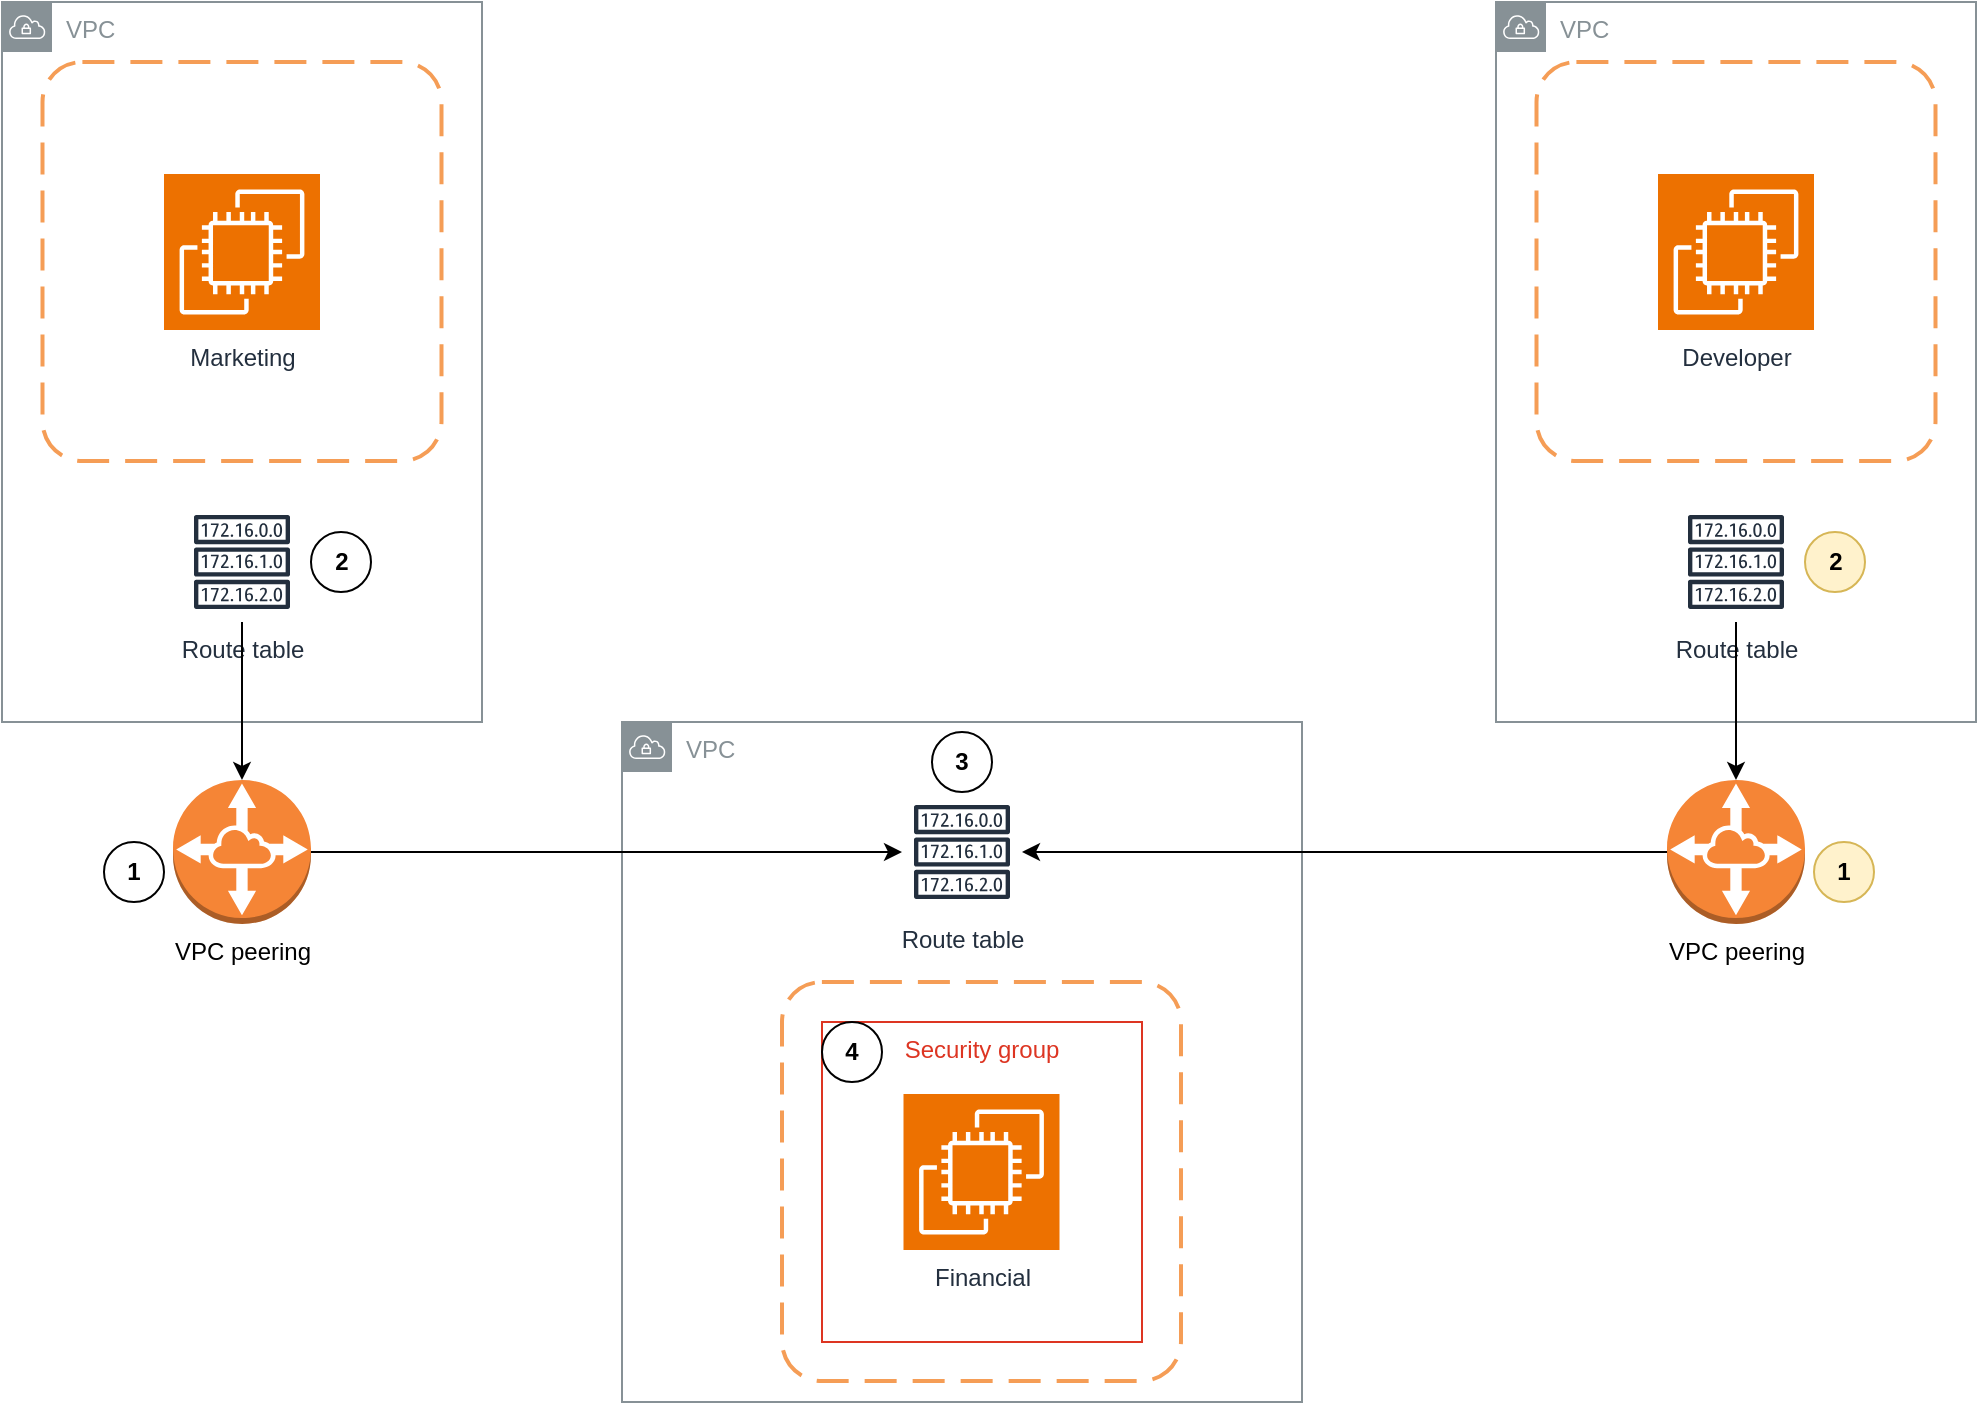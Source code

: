 <mxfile version="26.0.6" pages="2">
  <diagram name="VPC Peering" id="BfJBYVwbmYD2d--w5A34">
    <mxGraphModel dx="1674" dy="760" grid="1" gridSize="10" guides="1" tooltips="1" connect="1" arrows="1" fold="1" page="1" pageScale="1" pageWidth="827" pageHeight="1169" math="0" shadow="0">
      <root>
        <mxCell id="0" />
        <mxCell id="1" parent="0" />
        <mxCell id="UQ3-S7Dx66AIJ2ZyxujE-1" value="VPC" style="sketch=0;outlineConnect=0;gradientColor=none;html=1;whiteSpace=wrap;fontSize=12;fontStyle=0;shape=mxgraph.aws4.group;grIcon=mxgraph.aws4.group_vpc;strokeColor=#879196;fillColor=none;verticalAlign=top;align=left;spacingLeft=30;fontColor=#879196;dashed=0;" vertex="1" parent="1">
          <mxGeometry x="80" y="80" width="240" height="360" as="geometry" />
        </mxCell>
        <mxCell id="UQ3-S7Dx66AIJ2ZyxujE-2" value="" style="rounded=1;arcSize=10;dashed=1;strokeColor=#F59D56;fillColor=none;gradientColor=none;dashPattern=8 4;strokeWidth=2;" vertex="1" parent="1">
          <mxGeometry x="100.25" y="110" width="199.5" height="199.5" as="geometry" />
        </mxCell>
        <mxCell id="UQ3-S7Dx66AIJ2ZyxujE-3" value="Marketing" style="sketch=0;points=[[0,0,0],[0.25,0,0],[0.5,0,0],[0.75,0,0],[1,0,0],[0,1,0],[0.25,1,0],[0.5,1,0],[0.75,1,0],[1,1,0],[0,0.25,0],[0,0.5,0],[0,0.75,0],[1,0.25,0],[1,0.5,0],[1,0.75,0]];outlineConnect=0;fontColor=#232F3E;fillColor=#ED7100;strokeColor=#ffffff;dashed=0;verticalLabelPosition=bottom;verticalAlign=top;align=center;html=1;fontSize=12;fontStyle=0;aspect=fixed;shape=mxgraph.aws4.resourceIcon;resIcon=mxgraph.aws4.ec2;" vertex="1" parent="1">
          <mxGeometry x="161" y="166" width="78" height="78" as="geometry" />
        </mxCell>
        <mxCell id="UQ3-S7Dx66AIJ2ZyxujE-4" value="VPC" style="sketch=0;outlineConnect=0;gradientColor=none;html=1;whiteSpace=wrap;fontSize=12;fontStyle=0;shape=mxgraph.aws4.group;grIcon=mxgraph.aws4.group_vpc;strokeColor=#879196;fillColor=none;verticalAlign=top;align=left;spacingLeft=30;fontColor=#879196;dashed=0;" vertex="1" parent="1">
          <mxGeometry x="390" y="440" width="340" height="340" as="geometry" />
        </mxCell>
        <mxCell id="UQ3-S7Dx66AIJ2ZyxujE-5" value="" style="rounded=1;arcSize=10;dashed=1;strokeColor=#F59D56;fillColor=none;gradientColor=none;dashPattern=8 4;strokeWidth=2;" vertex="1" parent="1">
          <mxGeometry x="470" y="570" width="199.5" height="199.5" as="geometry" />
        </mxCell>
        <mxCell id="UQ3-S7Dx66AIJ2ZyxujE-6" value="Financial" style="sketch=0;points=[[0,0,0],[0.25,0,0],[0.5,0,0],[0.75,0,0],[1,0,0],[0,1,0],[0.25,1,0],[0.5,1,0],[0.75,1,0],[1,1,0],[0,0.25,0],[0,0.5,0],[0,0.75,0],[1,0.25,0],[1,0.5,0],[1,0.75,0]];outlineConnect=0;fontColor=#232F3E;fillColor=#ED7100;strokeColor=#ffffff;dashed=0;verticalLabelPosition=bottom;verticalAlign=top;align=center;html=1;fontSize=12;fontStyle=0;aspect=fixed;shape=mxgraph.aws4.resourceIcon;resIcon=mxgraph.aws4.ec2;" vertex="1" parent="1">
          <mxGeometry x="530.75" y="626" width="78" height="78" as="geometry" />
        </mxCell>
        <mxCell id="UQ3-S7Dx66AIJ2ZyxujE-12" style="edgeStyle=orthogonalEdgeStyle;rounded=0;orthogonalLoop=1;jettySize=auto;html=1;" edge="1" parent="1" source="UQ3-S7Dx66AIJ2ZyxujE-10" target="UQ3-S7Dx66AIJ2ZyxujE-16">
          <mxGeometry relative="1" as="geometry" />
        </mxCell>
        <mxCell id="UQ3-S7Dx66AIJ2ZyxujE-10" value="VPC peering" style="outlineConnect=0;dashed=0;verticalLabelPosition=bottom;verticalAlign=top;align=center;html=1;shape=mxgraph.aws3.vpc_peering;fillColor=#F58536;gradientColor=none;" vertex="1" parent="1">
          <mxGeometry x="165.5" y="469" width="69" height="72" as="geometry" />
        </mxCell>
        <mxCell id="UQ3-S7Dx66AIJ2ZyxujE-14" value="Route table" style="sketch=0;outlineConnect=0;fontColor=#232F3E;gradientColor=none;strokeColor=#232F3E;fillColor=#ffffff;dashed=0;verticalLabelPosition=bottom;verticalAlign=top;align=center;html=1;fontSize=12;fontStyle=0;aspect=fixed;shape=mxgraph.aws4.resourceIcon;resIcon=mxgraph.aws4.route_table;" vertex="1" parent="1">
          <mxGeometry x="170" y="330" width="60" height="60" as="geometry" />
        </mxCell>
        <mxCell id="UQ3-S7Dx66AIJ2ZyxujE-15" style="edgeStyle=orthogonalEdgeStyle;rounded=0;orthogonalLoop=1;jettySize=auto;html=1;entryX=0.5;entryY=0;entryDx=0;entryDy=0;entryPerimeter=0;" edge="1" parent="1" source="UQ3-S7Dx66AIJ2ZyxujE-14" target="UQ3-S7Dx66AIJ2ZyxujE-10">
          <mxGeometry relative="1" as="geometry" />
        </mxCell>
        <mxCell id="UQ3-S7Dx66AIJ2ZyxujE-16" value="Route table" style="sketch=0;outlineConnect=0;fontColor=#232F3E;gradientColor=none;strokeColor=#232F3E;fillColor=#ffffff;dashed=0;verticalLabelPosition=bottom;verticalAlign=top;align=center;html=1;fontSize=12;fontStyle=0;aspect=fixed;shape=mxgraph.aws4.resourceIcon;resIcon=mxgraph.aws4.route_table;" vertex="1" parent="1">
          <mxGeometry x="530" y="475" width="60" height="60" as="geometry" />
        </mxCell>
        <mxCell id="UQ3-S7Dx66AIJ2ZyxujE-17" value="Security group" style="fillColor=none;strokeColor=#DD3522;verticalAlign=top;fontStyle=0;fontColor=#DD3522;whiteSpace=wrap;html=1;" vertex="1" parent="1">
          <mxGeometry x="490" y="590" width="160" height="160" as="geometry" />
        </mxCell>
        <mxCell id="UQ3-S7Dx66AIJ2ZyxujE-19" value="1" style="ellipse;whiteSpace=wrap;html=1;aspect=fixed;fontStyle=1" vertex="1" parent="1">
          <mxGeometry x="131" y="500" width="30" height="30" as="geometry" />
        </mxCell>
        <mxCell id="UQ3-S7Dx66AIJ2ZyxujE-20" value="2" style="ellipse;whiteSpace=wrap;html=1;aspect=fixed;fontStyle=1" vertex="1" parent="1">
          <mxGeometry x="234.5" y="345" width="30" height="30" as="geometry" />
        </mxCell>
        <mxCell id="UQ3-S7Dx66AIJ2ZyxujE-21" value="3" style="ellipse;whiteSpace=wrap;html=1;aspect=fixed;fontStyle=1" vertex="1" parent="1">
          <mxGeometry x="545" y="445" width="30" height="30" as="geometry" />
        </mxCell>
        <mxCell id="UQ3-S7Dx66AIJ2ZyxujE-22" value="4" style="ellipse;whiteSpace=wrap;html=1;aspect=fixed;fontStyle=1" vertex="1" parent="1">
          <mxGeometry x="490" y="590" width="30" height="30" as="geometry" />
        </mxCell>
        <mxCell id="UQ3-S7Dx66AIJ2ZyxujE-23" value="VPC" style="sketch=0;outlineConnect=0;gradientColor=none;html=1;whiteSpace=wrap;fontSize=12;fontStyle=0;shape=mxgraph.aws4.group;grIcon=mxgraph.aws4.group_vpc;strokeColor=#879196;fillColor=none;verticalAlign=top;align=left;spacingLeft=30;fontColor=#879196;dashed=0;" vertex="1" parent="1">
          <mxGeometry x="827" y="80" width="240" height="360" as="geometry" />
        </mxCell>
        <mxCell id="UQ3-S7Dx66AIJ2ZyxujE-24" value="" style="rounded=1;arcSize=10;dashed=1;strokeColor=#F59D56;fillColor=none;gradientColor=none;dashPattern=8 4;strokeWidth=2;" vertex="1" parent="1">
          <mxGeometry x="847.25" y="110" width="199.5" height="199.5" as="geometry" />
        </mxCell>
        <mxCell id="UQ3-S7Dx66AIJ2ZyxujE-25" value="Developer" style="sketch=0;points=[[0,0,0],[0.25,0,0],[0.5,0,0],[0.75,0,0],[1,0,0],[0,1,0],[0.25,1,0],[0.5,1,0],[0.75,1,0],[1,1,0],[0,0.25,0],[0,0.5,0],[0,0.75,0],[1,0.25,0],[1,0.5,0],[1,0.75,0]];outlineConnect=0;fontColor=#232F3E;fillColor=#ED7100;strokeColor=#ffffff;dashed=0;verticalLabelPosition=bottom;verticalAlign=top;align=center;html=1;fontSize=12;fontStyle=0;aspect=fixed;shape=mxgraph.aws4.resourceIcon;resIcon=mxgraph.aws4.ec2;" vertex="1" parent="1">
          <mxGeometry x="908" y="166" width="78" height="78" as="geometry" />
        </mxCell>
        <mxCell id="UQ3-S7Dx66AIJ2ZyxujE-26" value="Route table" style="sketch=0;outlineConnect=0;fontColor=#232F3E;gradientColor=none;strokeColor=#232F3E;fillColor=#ffffff;dashed=0;verticalLabelPosition=bottom;verticalAlign=top;align=center;html=1;fontSize=12;fontStyle=0;aspect=fixed;shape=mxgraph.aws4.resourceIcon;resIcon=mxgraph.aws4.route_table;" vertex="1" parent="1">
          <mxGeometry x="917" y="330" width="60" height="60" as="geometry" />
        </mxCell>
        <mxCell id="UQ3-S7Dx66AIJ2ZyxujE-27" value="2" style="ellipse;whiteSpace=wrap;html=1;aspect=fixed;fontStyle=1;fillColor=#fff2cc;strokeColor=#d6b656;" vertex="1" parent="1">
          <mxGeometry x="981.5" y="345" width="30" height="30" as="geometry" />
        </mxCell>
        <mxCell id="UQ3-S7Dx66AIJ2ZyxujE-30" style="edgeStyle=orthogonalEdgeStyle;rounded=0;orthogonalLoop=1;jettySize=auto;html=1;" edge="1" parent="1" source="UQ3-S7Dx66AIJ2ZyxujE-28" target="UQ3-S7Dx66AIJ2ZyxujE-16">
          <mxGeometry relative="1" as="geometry" />
        </mxCell>
        <mxCell id="UQ3-S7Dx66AIJ2ZyxujE-28" value="VPC peering" style="outlineConnect=0;dashed=0;verticalLabelPosition=bottom;verticalAlign=top;align=center;html=1;shape=mxgraph.aws3.vpc_peering;fillColor=#F58536;gradientColor=none;" vertex="1" parent="1">
          <mxGeometry x="912.5" y="469" width="69" height="72" as="geometry" />
        </mxCell>
        <mxCell id="UQ3-S7Dx66AIJ2ZyxujE-29" style="edgeStyle=orthogonalEdgeStyle;rounded=0;orthogonalLoop=1;jettySize=auto;html=1;entryX=0.5;entryY=0;entryDx=0;entryDy=0;entryPerimeter=0;" edge="1" parent="1" source="UQ3-S7Dx66AIJ2ZyxujE-26" target="UQ3-S7Dx66AIJ2ZyxujE-28">
          <mxGeometry relative="1" as="geometry" />
        </mxCell>
        <mxCell id="UQ3-S7Dx66AIJ2ZyxujE-31" value="1" style="ellipse;whiteSpace=wrap;html=1;aspect=fixed;fontStyle=1;fillStyle=auto;fillColor=#fff2cc;strokeColor=#d6b656;" vertex="1" parent="1">
          <mxGeometry x="986" y="500" width="30" height="30" as="geometry" />
        </mxCell>
      </root>
    </mxGraphModel>
  </diagram>
  <diagram id="zdvPL0EepbM3utq5RQz7" name="RDS">
    <mxGraphModel dx="1834" dy="1160" grid="0" gridSize="10" guides="1" tooltips="1" connect="1" arrows="1" fold="1" page="0" pageScale="1" pageWidth="827" pageHeight="1169" math="0" shadow="0">
      <root>
        <mxCell id="0" />
        <mxCell id="1" parent="0" />
        <mxCell id="u0xU5s94ZhSzKIXWFsp2-2" value="Region" style="points=[[0,0],[0.25,0],[0.5,0],[0.75,0],[1,0],[1,0.25],[1,0.5],[1,0.75],[1,1],[0.75,1],[0.5,1],[0.25,1],[0,1],[0,0.75],[0,0.5],[0,0.25]];outlineConnect=0;gradientColor=none;html=1;whiteSpace=wrap;fontSize=12;fontStyle=0;container=1;pointerEvents=0;collapsible=0;recursiveResize=0;shape=mxgraph.aws4.group;grIcon=mxgraph.aws4.group_region;strokeColor=#00A4A6;fillColor=none;verticalAlign=top;align=left;spacingLeft=30;fontColor=#147EBA;dashed=1;" vertex="1" parent="1">
          <mxGeometry x="-70" y="50" width="1050" height="620" as="geometry" />
        </mxCell>
        <mxCell id="u0xU5s94ZhSzKIXWFsp2-4" value="Availability Zone B" style="fillColor=none;strokeColor=#147EBA;dashed=1;verticalAlign=top;fontStyle=0;fontColor=#147EBA;whiteSpace=wrap;html=1;" vertex="1" parent="u0xU5s94ZhSzKIXWFsp2-2">
          <mxGeometry x="354" y="40" width="340" height="540" as="geometry" />
        </mxCell>
        <mxCell id="u0xU5s94ZhSzKIXWFsp2-5" value="Availability Zone C" style="fillColor=none;strokeColor=#147EBA;dashed=1;verticalAlign=top;fontStyle=0;fontColor=#147EBA;whiteSpace=wrap;html=1;" vertex="1" parent="u0xU5s94ZhSzKIXWFsp2-2">
          <mxGeometry x="695" y="40" width="340" height="540" as="geometry" />
        </mxCell>
        <mxCell id="u0xU5s94ZhSzKIXWFsp2-3" value="Availability Zone A" style="fillColor=none;strokeColor=#147EBA;dashed=1;verticalAlign=top;fontStyle=0;fontColor=#147EBA;whiteSpace=wrap;html=1;" vertex="1" parent="u0xU5s94ZhSzKIXWFsp2-2">
          <mxGeometry x="15" y="40" width="340" height="540" as="geometry" />
        </mxCell>
        <mxCell id="u0xU5s94ZhSzKIXWFsp2-1" value="VPC" style="points=[[0,0],[0.25,0],[0.5,0],[0.75,0],[1,0],[1,0.25],[1,0.5],[1,0.75],[1,1],[0.75,1],[0.5,1],[0.25,1],[0,1],[0,0.75],[0,0.5],[0,0.25]];outlineConnect=0;gradientColor=none;html=1;whiteSpace=wrap;fontSize=12;fontStyle=0;container=1;pointerEvents=0;collapsible=0;recursiveResize=0;shape=mxgraph.aws4.group;grIcon=mxgraph.aws4.group_vpc2;strokeColor=#8C4FFF;fillColor=none;verticalAlign=top;align=left;spacingLeft=30;fontColor=#AAB7B8;dashed=0;" vertex="1" parent="u0xU5s94ZhSzKIXWFsp2-2">
          <mxGeometry x="40" y="70" width="980" height="490" as="geometry" />
        </mxCell>
        <mxCell id="u0xU5s94ZhSzKIXWFsp2-14" style="edgeStyle=orthogonalEdgeStyle;rounded=0;orthogonalLoop=1;jettySize=auto;html=1;" edge="1" parent="u0xU5s94ZhSzKIXWFsp2-1" source="u0xU5s94ZhSzKIXWFsp2-8" target="u0xU5s94ZhSzKIXWFsp2-11">
          <mxGeometry relative="1" as="geometry" />
        </mxCell>
        <mxCell id="u0xU5s94ZhSzKIXWFsp2-15" value="&lt;b&gt;A&lt;/b&gt;synchronous Replication" style="edgeLabel;html=1;align=center;verticalAlign=middle;resizable=0;points=[];fontSize=15;fontFamily=Tahoma;labelBackgroundColor=#A9C4EB;" vertex="1" connectable="0" parent="u0xU5s94ZhSzKIXWFsp2-14">
          <mxGeometry x="-0.247" y="-1" relative="1" as="geometry">
            <mxPoint x="-28" y="-3" as="offset" />
          </mxGeometry>
        </mxCell>
        <mxCell id="u0xU5s94ZhSzKIXWFsp2-17" style="edgeStyle=orthogonalEdgeStyle;rounded=0;orthogonalLoop=1;jettySize=auto;html=1;" edge="1" parent="u0xU5s94ZhSzKIXWFsp2-1" source="u0xU5s94ZhSzKIXWFsp2-8" target="u0xU5s94ZhSzKIXWFsp2-16">
          <mxGeometry relative="1" as="geometry" />
        </mxCell>
        <mxCell id="u0xU5s94ZhSzKIXWFsp2-18" value="&lt;b&gt;S&lt;/b&gt;ynchronous Replication" style="edgeLabel;html=1;align=center;verticalAlign=middle;resizable=0;points=[];fontFamily=Tahoma;fontSize=15;labelBackgroundColor=#D4E1F5;" vertex="1" connectable="0" parent="u0xU5s94ZhSzKIXWFsp2-17">
          <mxGeometry x="0.331" y="4" relative="1" as="geometry">
            <mxPoint x="-54" y="2" as="offset" />
          </mxGeometry>
        </mxCell>
        <mxCell id="u0xU5s94ZhSzKIXWFsp2-8" value="" style="sketch=0;outlineConnect=0;fontColor=#232F3E;gradientColor=none;fillColor=#C925D1;strokeColor=none;dashed=0;verticalLabelPosition=bottom;verticalAlign=top;align=center;html=1;fontSize=12;fontStyle=0;aspect=fixed;pointerEvents=1;shape=mxgraph.aws4.rds_instance;" vertex="1" parent="u0xU5s94ZhSzKIXWFsp2-1">
          <mxGeometry x="430" y="201" width="78" height="78" as="geometry" />
        </mxCell>
        <mxCell id="u0xU5s94ZhSzKIXWFsp2-11" value="RDS DB Instance Read Replica" style="outlineConnect=0;dashed=0;verticalLabelPosition=bottom;verticalAlign=top;align=center;html=1;shape=mxgraph.aws3.rds_db_instance_read_replica;fillColor=#2E73B8;gradientColor=none;" vertex="1" parent="u0xU5s94ZhSzKIXWFsp2-1">
          <mxGeometry x="128" y="207" width="49.5" height="66" as="geometry" />
        </mxCell>
        <mxCell id="u0xU5s94ZhSzKIXWFsp2-16" value="RDS DB Standby Replica" style="outlineConnect=0;dashed=0;verticalLabelPosition=bottom;verticalAlign=top;align=center;html=1;shape=mxgraph.aws3.rds_db_instance_standby_multi_az;fillColor=#2E73B8;gradientColor=none;" vertex="1" parent="u0xU5s94ZhSzKIXWFsp2-1">
          <mxGeometry x="801" y="207" width="49.5" height="66" as="geometry" />
        </mxCell>
        <mxCell id="u0xU5s94ZhSzKIXWFsp2-9" style="edgeStyle=orthogonalEdgeStyle;rounded=0;orthogonalLoop=1;jettySize=auto;html=1;" edge="1" parent="1" source="u0xU5s94ZhSzKIXWFsp2-7" target="u0xU5s94ZhSzKIXWFsp2-8">
          <mxGeometry relative="1" as="geometry" />
        </mxCell>
        <mxCell id="u0xU5s94ZhSzKIXWFsp2-10" value="Read/Write" style="edgeLabel;html=1;align=center;verticalAlign=middle;resizable=0;points=[];fontFamily=Tahoma;fontSize=15;" vertex="1" connectable="0" parent="u0xU5s94ZhSzKIXWFsp2-9">
          <mxGeometry x="0.523" relative="1" as="geometry">
            <mxPoint as="offset" />
          </mxGeometry>
        </mxCell>
        <mxCell id="u0xU5s94ZhSzKIXWFsp2-19" style="edgeStyle=orthogonalEdgeStyle;rounded=0;orthogonalLoop=1;jettySize=auto;html=1;dashed=1;dashPattern=8 8;" edge="1" parent="1" source="u0xU5s94ZhSzKIXWFsp2-7" target="u0xU5s94ZhSzKIXWFsp2-16">
          <mxGeometry relative="1" as="geometry" />
        </mxCell>
        <mxCell id="u0xU5s94ZhSzKIXWFsp2-20" value="Failover" style="edgeLabel;html=1;align=center;verticalAlign=middle;resizable=0;points=[];fontFamily=Tahoma;fontSize=15;" vertex="1" connectable="0" parent="u0xU5s94ZhSzKIXWFsp2-19">
          <mxGeometry x="-0.432" y="-1" relative="1" as="geometry">
            <mxPoint x="3" y="-3" as="offset" />
          </mxGeometry>
        </mxCell>
        <mxCell id="u0xU5s94ZhSzKIXWFsp2-7" value="" style="sketch=0;aspect=fixed;pointerEvents=1;shadow=0;dashed=0;html=1;strokeColor=none;labelPosition=center;verticalLabelPosition=bottom;verticalAlign=top;align=center;fillColor=#00188D;shape=mxgraph.mscae.enterprise.application" vertex="1" parent="1">
          <mxGeometry x="260" y="-70" width="50" height="34" as="geometry" />
        </mxCell>
        <mxCell id="u0xU5s94ZhSzKIXWFsp2-12" style="edgeStyle=orthogonalEdgeStyle;rounded=0;orthogonalLoop=1;jettySize=auto;html=1;entryX=0.5;entryY=0.02;entryDx=0;entryDy=0;entryPerimeter=0;" edge="1" parent="1" source="u0xU5s94ZhSzKIXWFsp2-7" target="u0xU5s94ZhSzKIXWFsp2-11">
          <mxGeometry relative="1" as="geometry" />
        </mxCell>
        <mxCell id="u0xU5s94ZhSzKIXWFsp2-13" value="Read-Only" style="edgeLabel;html=1;align=center;verticalAlign=middle;resizable=0;points=[];fontSize=15;fontFamily=Tahoma;" vertex="1" connectable="0" parent="u0xU5s94ZhSzKIXWFsp2-12">
          <mxGeometry x="0.451" y="-1" relative="1" as="geometry">
            <mxPoint x="1" y="10" as="offset" />
          </mxGeometry>
        </mxCell>
      </root>
    </mxGraphModel>
  </diagram>
</mxfile>
